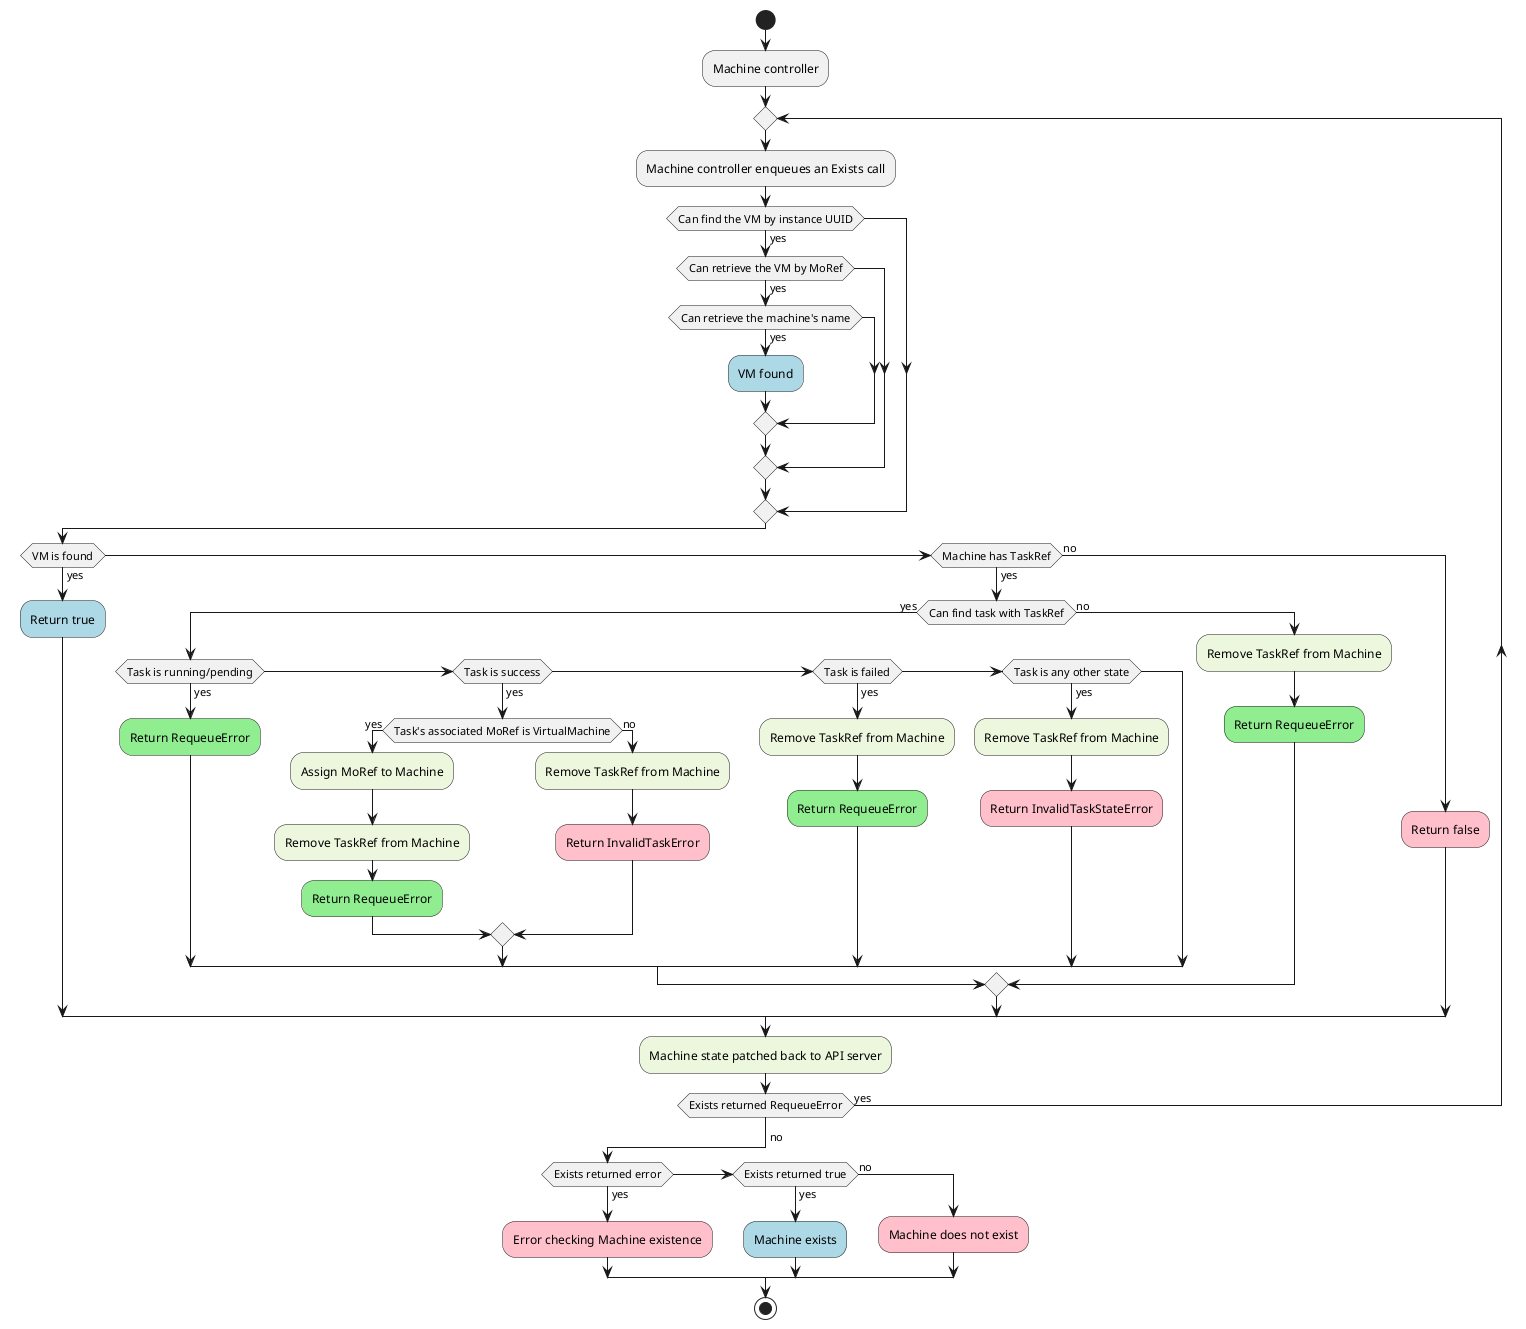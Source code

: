 @startuml machine-actuator-exists-workflow

start;

:Machine controller;

repeat
  :Machine controller enqueues an Exists call;

  if (Can find the VM by instance UUID) then (yes)
    if (Can retrieve the VM by MoRef) then (yes)
      if (Can retrieve the machine's name) then (yes)
        #LightBlue:VM found;
      endif
    endif
  endif
  if (VM is found) then (yes)
    #LightBlue:Return true;
  elseif (Machine has TaskRef) then (yes)
    if (Can find task with TaskRef) then (yes)
      if (Task is running/pending) then (yes)
        #LightGreen:Return RequeueError;
      elseif (Task is success) then (yes)
        if (Task's associated MoRef is VirtualMachine) then (yes)
          #edf7de:Assign MoRef to Machine;
          #edf7de:Remove TaskRef from Machine;
          #LightGreen:Return RequeueError;
        else (no)
          #edf7de:Remove TaskRef from Machine;
          #Pink:Return InvalidTaskError;
        endif
      elseif (Task is failed) then (yes)
        #edf7de:Remove TaskRef from Machine;
        #LightGreen:Return RequeueError;
      elseif (Task is any other state) then (yes)
        #edf7de:Remove TaskRef from Machine;
        #Pink:Return InvalidTaskStateError;
      endif
    else (no)
      #edf7de:Remove TaskRef from Machine;
      #LightGreen:Return RequeueError;
    endif
  else (no)
    #Pink:Return false;
  endif
  #edf7de:Machine state patched back to API server;
repeat while (Exists returned RequeueError) is (yes)
-> no;
if (Exists returned error) then (yes)
  #Pink:Error checking Machine existence;
elseif (Exists returned true) then (yes)
  #LightBlue:Machine exists;
else (no)
  #Pink:Machine does not exist;
endif
stop;

@enduml